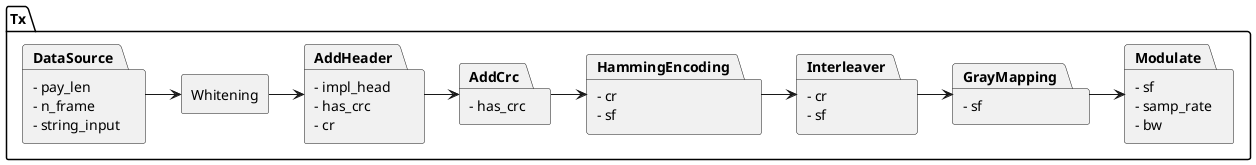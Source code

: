 @startuml
skinparam componentStyle rectangle

package Tx {
  package DataSource [
    - pay_len
    - n_frame
    - string_input
  ]
  package AddHeader [
    - impl_head
    - has_crc
    - cr
  ]
  package AddCrc [
    - has_crc
  ]
  package HammingEncoding [
    - cr
    - sf
  ]
  package Interleaver [
    - cr
    - sf
  ]
  package GrayMapping [
    - sf
  ]
  package Modulate [
    - sf
    - samp_rate
    - bw
  ]



  [DataSource] -> [Whitening]
  [Whitening] -> [AddHeader]
  [AddHeader] -> [AddCrc]
  [AddCrc] -> [HammingEncoding]
  [HammingEncoding] -> [Interleaver]
  [Interleaver] -> [GrayMapping]
  [GrayMapping] -> [Modulate]
}

@enduml